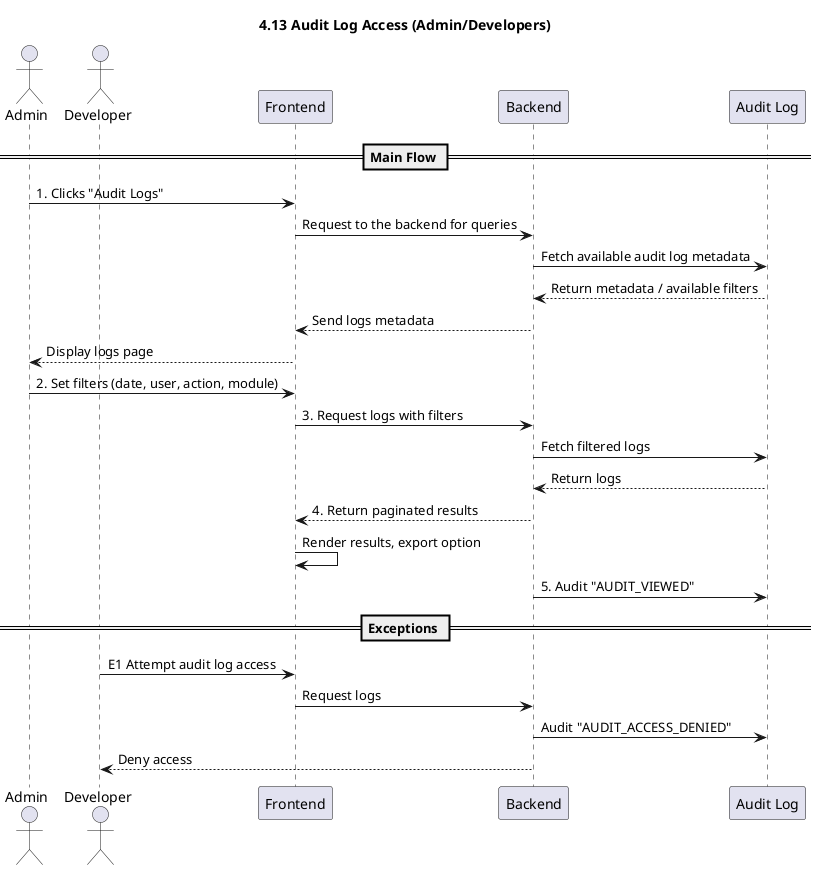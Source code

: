 @startuml
title 4.13 Audit Log Access (Admin/Developers)

actor Admin
actor Developer
participant Frontend
participant Backend
participant "Audit Log" as Log

== Main Flow ==
Admin -> Frontend: 1. Clicks "Audit Logs"
Frontend -> Backend: Request to the backend for queries
Backend -> Log: Fetch available audit log metadata
Log --> Backend: Return metadata / available filters
Backend --> Frontend: Send logs metadata
Frontend --> Admin: Display logs page
Admin -> Frontend: 2. Set filters (date, user, action, module)
Frontend -> Backend: 3. Request logs with filters
Backend -> Log: Fetch filtered logs
Log --> Backend: Return logs
Backend --> Frontend: 4. Return paginated results
Frontend -> Frontend: Render results, export option
Backend -> Log: 5. Audit "AUDIT_VIEWED"

== Exceptions ==
Developer -> Frontend: E1 Attempt audit log access
Frontend -> Backend: Request logs
Backend -> Log: Audit "AUDIT_ACCESS_DENIED"
Backend --> Developer: Deny access

@enduml
